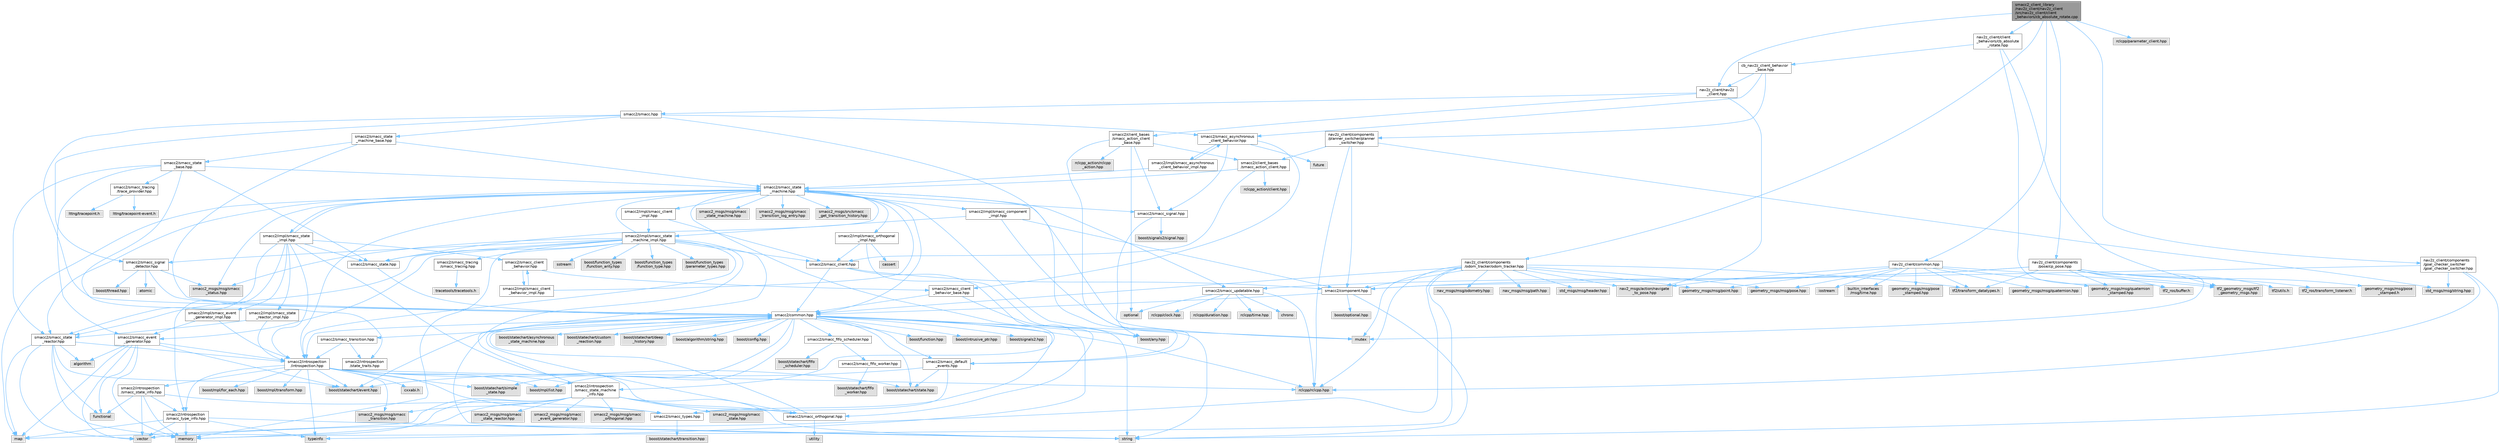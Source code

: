 digraph "smacc2_client_library/nav2z_client/nav2z_client/src/nav2z_client/client_behaviors/cb_absolute_rotate.cpp"
{
 // LATEX_PDF_SIZE
  bgcolor="transparent";
  edge [fontname=Helvetica,fontsize=10,labelfontname=Helvetica,labelfontsize=10];
  node [fontname=Helvetica,fontsize=10,shape=box,height=0.2,width=0.4];
  Node1 [label="smacc2_client_library\l/nav2z_client/nav2z_client\l/src/nav2z_client/client\l_behaviors/cb_absolute_rotate.cpp",height=0.2,width=0.4,color="gray40", fillcolor="grey60", style="filled", fontcolor="black",tooltip=" "];
  Node1 -> Node2 [color="steelblue1",style="solid"];
  Node2 [label="nav2z_client/client\l_behaviors/cb_absolute\l_rotate.hpp",height=0.2,width=0.4,color="grey40", fillcolor="white", style="filled",URL="$cb__absolute__rotate_8hpp.html",tooltip=" "];
  Node2 -> Node3 [color="steelblue1",style="solid"];
  Node3 [label="tf2_ros/buffer.h",height=0.2,width=0.4,color="grey60", fillcolor="#E0E0E0", style="filled",tooltip=" "];
  Node2 -> Node4 [color="steelblue1",style="solid"];
  Node4 [label="cb_nav2z_client_behavior\l_base.hpp",height=0.2,width=0.4,color="grey40", fillcolor="white", style="filled",URL="$cb__nav2z__client__behavior__base_8hpp.html",tooltip=" "];
  Node4 -> Node5 [color="steelblue1",style="solid"];
  Node5 [label="nav2z_client/components\l/planner_switcher/planner\l_switcher.hpp",height=0.2,width=0.4,color="grey40", fillcolor="white", style="filled",URL="$planner__switcher_8hpp.html",tooltip=" "];
  Node5 -> Node6 [color="steelblue1",style="solid"];
  Node6 [label="rclcpp/rclcpp.hpp",height=0.2,width=0.4,color="grey60", fillcolor="#E0E0E0", style="filled",tooltip=" "];
  Node5 -> Node7 [color="steelblue1",style="solid"];
  Node7 [label="smacc2/client_bases\l/smacc_action_client.hpp",height=0.2,width=0.4,color="grey40", fillcolor="white", style="filled",URL="$smacc__action__client_8hpp.html",tooltip=" "];
  Node7 -> Node8 [color="steelblue1",style="solid"];
  Node8 [label="smacc2/smacc_client.hpp",height=0.2,width=0.4,color="grey40", fillcolor="white", style="filled",URL="$smacc__client_8hpp.html",tooltip=" "];
  Node8 -> Node9 [color="steelblue1",style="solid"];
  Node9 [label="smacc2/common.hpp",height=0.2,width=0.4,color="grey40", fillcolor="white", style="filled",URL="$include_2smacc2_2common_8hpp.html",tooltip=" "];
  Node9 -> Node10 [color="steelblue1",style="solid"];
  Node10 [label="boost/statechart/asynchronous\l_state_machine.hpp",height=0.2,width=0.4,color="grey60", fillcolor="#E0E0E0", style="filled",tooltip=" "];
  Node9 -> Node11 [color="steelblue1",style="solid"];
  Node11 [label="boost/statechart/custom\l_reaction.hpp",height=0.2,width=0.4,color="grey60", fillcolor="#E0E0E0", style="filled",tooltip=" "];
  Node9 -> Node12 [color="steelblue1",style="solid"];
  Node12 [label="boost/statechart/deep\l_history.hpp",height=0.2,width=0.4,color="grey60", fillcolor="#E0E0E0", style="filled",tooltip=" "];
  Node9 -> Node13 [color="steelblue1",style="solid"];
  Node13 [label="boost/statechart/event.hpp",height=0.2,width=0.4,color="grey60", fillcolor="#E0E0E0", style="filled",tooltip=" "];
  Node9 -> Node14 [color="steelblue1",style="solid"];
  Node14 [label="boost/statechart/simple\l_state.hpp",height=0.2,width=0.4,color="grey60", fillcolor="#E0E0E0", style="filled",tooltip=" "];
  Node9 -> Node15 [color="steelblue1",style="solid"];
  Node15 [label="boost/statechart/state.hpp",height=0.2,width=0.4,color="grey60", fillcolor="#E0E0E0", style="filled",tooltip=" "];
  Node9 -> Node16 [color="steelblue1",style="solid"];
  Node16 [label="boost/algorithm/string.hpp",height=0.2,width=0.4,color="grey60", fillcolor="#E0E0E0", style="filled",tooltip=" "];
  Node9 -> Node17 [color="steelblue1",style="solid"];
  Node17 [label="boost/any.hpp",height=0.2,width=0.4,color="grey60", fillcolor="#E0E0E0", style="filled",tooltip=" "];
  Node9 -> Node18 [color="steelblue1",style="solid"];
  Node18 [label="boost/config.hpp",height=0.2,width=0.4,color="grey60", fillcolor="#E0E0E0", style="filled",tooltip=" "];
  Node9 -> Node19 [color="steelblue1",style="solid"];
  Node19 [label="boost/function.hpp",height=0.2,width=0.4,color="grey60", fillcolor="#E0E0E0", style="filled",tooltip=" "];
  Node9 -> Node20 [color="steelblue1",style="solid"];
  Node20 [label="boost/intrusive_ptr.hpp",height=0.2,width=0.4,color="grey60", fillcolor="#E0E0E0", style="filled",tooltip=" "];
  Node9 -> Node21 [color="steelblue1",style="solid"];
  Node21 [label="boost/mpl/list.hpp",height=0.2,width=0.4,color="grey60", fillcolor="#E0E0E0", style="filled",tooltip=" "];
  Node9 -> Node22 [color="steelblue1",style="solid"];
  Node22 [label="boost/signals2.hpp",height=0.2,width=0.4,color="grey60", fillcolor="#E0E0E0", style="filled",tooltip=" "];
  Node9 -> Node23 [color="steelblue1",style="solid"];
  Node23 [label="mutex",height=0.2,width=0.4,color="grey60", fillcolor="#E0E0E0", style="filled",tooltip=" "];
  Node9 -> Node6 [color="steelblue1",style="solid"];
  Node9 -> Node24 [color="steelblue1",style="solid"];
  Node24 [label="smacc2/introspection\l/introspection.hpp",height=0.2,width=0.4,color="grey40", fillcolor="white", style="filled",URL="$introspection_8hpp.html",tooltip=" "];
  Node24 -> Node13 [color="steelblue1",style="solid"];
  Node24 -> Node14 [color="steelblue1",style="solid"];
  Node24 -> Node15 [color="steelblue1",style="solid"];
  Node24 -> Node25 [color="steelblue1",style="solid"];
  Node25 [label="boost/mpl/for_each.hpp",height=0.2,width=0.4,color="grey60", fillcolor="#E0E0E0", style="filled",tooltip=" "];
  Node24 -> Node21 [color="steelblue1",style="solid"];
  Node24 -> Node26 [color="steelblue1",style="solid"];
  Node26 [label="boost/mpl/transform.hpp",height=0.2,width=0.4,color="grey60", fillcolor="#E0E0E0", style="filled",tooltip=" "];
  Node24 -> Node6 [color="steelblue1",style="solid"];
  Node24 -> Node27 [color="steelblue1",style="solid"];
  Node27 [label="typeinfo",height=0.2,width=0.4,color="grey60", fillcolor="#E0E0E0", style="filled",tooltip=" "];
  Node24 -> Node28 [color="steelblue1",style="solid"];
  Node28 [label="smacc2/introspection\l/smacc_state_info.hpp",height=0.2,width=0.4,color="grey40", fillcolor="white", style="filled",URL="$smacc__state__info_8hpp.html",tooltip=" "];
  Node28 -> Node29 [color="steelblue1",style="solid"];
  Node29 [label="functional",height=0.2,width=0.4,color="grey60", fillcolor="#E0E0E0", style="filled",tooltip=" "];
  Node28 -> Node30 [color="steelblue1",style="solid"];
  Node30 [label="memory",height=0.2,width=0.4,color="grey60", fillcolor="#E0E0E0", style="filled",tooltip=" "];
  Node28 -> Node31 [color="steelblue1",style="solid"];
  Node31 [label="smacc2/introspection\l/smacc_type_info.hpp",height=0.2,width=0.4,color="grey40", fillcolor="white", style="filled",URL="$smacc__type__info_8hpp.html",tooltip=" "];
  Node31 -> Node32 [color="steelblue1",style="solid"];
  Node32 [label="map",height=0.2,width=0.4,color="grey60", fillcolor="#E0E0E0", style="filled",tooltip=" "];
  Node31 -> Node30 [color="steelblue1",style="solid"];
  Node31 -> Node33 [color="steelblue1",style="solid"];
  Node33 [label="string",height=0.2,width=0.4,color="grey60", fillcolor="#E0E0E0", style="filled",tooltip=" "];
  Node31 -> Node27 [color="steelblue1",style="solid"];
  Node31 -> Node34 [color="steelblue1",style="solid"];
  Node34 [label="vector",height=0.2,width=0.4,color="grey60", fillcolor="#E0E0E0", style="filled",tooltip=" "];
  Node28 -> Node35 [color="steelblue1",style="solid"];
  Node35 [label="smacc2/smacc_types.hpp",height=0.2,width=0.4,color="grey40", fillcolor="white", style="filled",URL="$smacc__types_8hpp.html",tooltip=" "];
  Node35 -> Node36 [color="steelblue1",style="solid"];
  Node36 [label="boost/statechart/transition.hpp",height=0.2,width=0.4,color="grey60", fillcolor="#E0E0E0", style="filled",tooltip=" "];
  Node28 -> Node34 [color="steelblue1",style="solid"];
  Node24 -> Node31 [color="steelblue1",style="solid"];
  Node24 -> Node35 [color="steelblue1",style="solid"];
  Node24 -> Node37 [color="steelblue1",style="solid"];
  Node37 [label="cxxabi.h",height=0.2,width=0.4,color="grey60", fillcolor="#E0E0E0", style="filled",tooltip=" "];
  Node24 -> Node38 [color="steelblue1",style="solid"];
  Node38 [label="smacc2_msgs/msg/smacc\l_transition.hpp",height=0.2,width=0.4,color="grey60", fillcolor="#E0E0E0", style="filled",tooltip=" "];
  Node24 -> Node39 [color="steelblue1",style="solid"];
  Node39 [label="smacc2/introspection\l/smacc_state_machine\l_info.hpp",height=0.2,width=0.4,color="grey40", fillcolor="white", style="filled",URL="$smacc__state__machine__info_8hpp.html",tooltip=" "];
  Node39 -> Node32 [color="steelblue1",style="solid"];
  Node39 -> Node30 [color="steelblue1",style="solid"];
  Node39 -> Node33 [color="steelblue1",style="solid"];
  Node39 -> Node34 [color="steelblue1",style="solid"];
  Node39 -> Node9 [color="steelblue1",style="solid"];
  Node39 -> Node40 [color="steelblue1",style="solid"];
  Node40 [label="smacc2/smacc_orthogonal.hpp",height=0.2,width=0.4,color="grey40", fillcolor="white", style="filled",URL="$smacc__orthogonal_8hpp.html",tooltip=" "];
  Node40 -> Node9 [color="steelblue1",style="solid"];
  Node40 -> Node41 [color="steelblue1",style="solid"];
  Node41 [label="utility",height=0.2,width=0.4,color="grey60", fillcolor="#E0E0E0", style="filled",tooltip=" "];
  Node39 -> Node42 [color="steelblue1",style="solid"];
  Node42 [label="smacc2_msgs/msg/smacc\l_event_generator.hpp",height=0.2,width=0.4,color="grey60", fillcolor="#E0E0E0", style="filled",tooltip=" "];
  Node39 -> Node43 [color="steelblue1",style="solid"];
  Node43 [label="smacc2_msgs/msg/smacc\l_orthogonal.hpp",height=0.2,width=0.4,color="grey60", fillcolor="#E0E0E0", style="filled",tooltip=" "];
  Node39 -> Node44 [color="steelblue1",style="solid"];
  Node44 [label="smacc2_msgs/msg/smacc\l_state.hpp",height=0.2,width=0.4,color="grey60", fillcolor="#E0E0E0", style="filled",tooltip=" "];
  Node39 -> Node45 [color="steelblue1",style="solid"];
  Node45 [label="smacc2_msgs/msg/smacc\l_state_reactor.hpp",height=0.2,width=0.4,color="grey60", fillcolor="#E0E0E0", style="filled",tooltip=" "];
  Node39 -> Node38 [color="steelblue1",style="solid"];
  Node9 -> Node46 [color="steelblue1",style="solid"];
  Node46 [label="smacc2/smacc_fifo_scheduler.hpp",height=0.2,width=0.4,color="grey40", fillcolor="white", style="filled",URL="$smacc__fifo__scheduler_8hpp.html",tooltip=" "];
  Node46 -> Node47 [color="steelblue1",style="solid"];
  Node47 [label="boost/statechart/fifo\l_scheduler.hpp",height=0.2,width=0.4,color="grey60", fillcolor="#E0E0E0", style="filled",tooltip=" "];
  Node46 -> Node48 [color="steelblue1",style="solid"];
  Node48 [label="smacc2/smacc_fifo_worker.hpp",height=0.2,width=0.4,color="grey40", fillcolor="white", style="filled",URL="$smacc__fifo__worker_8hpp.html",tooltip=" "];
  Node48 -> Node49 [color="steelblue1",style="solid"];
  Node49 [label="boost/statechart/fifo\l_worker.hpp",height=0.2,width=0.4,color="grey60", fillcolor="#E0E0E0", style="filled",tooltip=" "];
  Node9 -> Node35 [color="steelblue1",style="solid"];
  Node9 -> Node50 [color="steelblue1",style="solid"];
  Node50 [label="smacc2/smacc_default\l_events.hpp",height=0.2,width=0.4,color="grey40", fillcolor="white", style="filled",URL="$smacc__default__events_8hpp.html",tooltip=" "];
  Node50 -> Node35 [color="steelblue1",style="solid"];
  Node50 -> Node13 [color="steelblue1",style="solid"];
  Node50 -> Node15 [color="steelblue1",style="solid"];
  Node9 -> Node51 [color="steelblue1",style="solid"];
  Node51 [label="smacc2/smacc_transition.hpp",height=0.2,width=0.4,color="grey40", fillcolor="white", style="filled",URL="$smacc__transition_8hpp.html",tooltip=" "];
  Node51 -> Node24 [color="steelblue1",style="solid"];
  Node51 -> Node52 [color="steelblue1",style="solid"];
  Node52 [label="smacc2/introspection\l/state_traits.hpp",height=0.2,width=0.4,color="grey40", fillcolor="white", style="filled",URL="$state__traits_8hpp.html",tooltip=" "];
  Node8 -> Node53 [color="steelblue1",style="solid"];
  Node53 [label="smacc2/component.hpp",height=0.2,width=0.4,color="grey40", fillcolor="white", style="filled",URL="$component_8hpp.html",tooltip=" "];
  Node53 -> Node33 [color="steelblue1",style="solid"];
  Node53 -> Node54 [color="steelblue1",style="solid"];
  Node54 [label="boost/optional.hpp",height=0.2,width=0.4,color="grey60", fillcolor="#E0E0E0", style="filled",tooltip=" "];
  Node53 -> Node9 [color="steelblue1",style="solid"];
  Node8 -> Node27 [color="steelblue1",style="solid"];
  Node7 -> Node55 [color="steelblue1",style="solid"];
  Node55 [label="smacc2/smacc_state\l_machine.hpp",height=0.2,width=0.4,color="grey40", fillcolor="white", style="filled",URL="$smacc__state__machine_8hpp.html",tooltip=" "];
  Node55 -> Node17 [color="steelblue1",style="solid"];
  Node55 -> Node32 [color="steelblue1",style="solid"];
  Node55 -> Node23 [color="steelblue1",style="solid"];
  Node55 -> Node9 [color="steelblue1",style="solid"];
  Node55 -> Node24 [color="steelblue1",style="solid"];
  Node55 -> Node39 [color="steelblue1",style="solid"];
  Node55 -> Node56 [color="steelblue1",style="solid"];
  Node56 [label="smacc2/smacc_signal.hpp",height=0.2,width=0.4,color="grey40", fillcolor="white", style="filled",URL="$smacc__signal_8hpp.html",tooltip=" "];
  Node56 -> Node17 [color="steelblue1",style="solid"];
  Node56 -> Node57 [color="steelblue1",style="solid"];
  Node57 [label="boost/signals2/signal.hpp",height=0.2,width=0.4,color="grey60", fillcolor="#E0E0E0", style="filled",tooltip=" "];
  Node55 -> Node58 [color="steelblue1",style="solid"];
  Node58 [label="smacc2/smacc_updatable.hpp",height=0.2,width=0.4,color="grey40", fillcolor="white", style="filled",URL="$smacc__updatable_8hpp.html",tooltip=" "];
  Node58 -> Node59 [color="steelblue1",style="solid"];
  Node59 [label="chrono",height=0.2,width=0.4,color="grey60", fillcolor="#E0E0E0", style="filled",tooltip=" "];
  Node58 -> Node60 [color="steelblue1",style="solid"];
  Node60 [label="optional",height=0.2,width=0.4,color="grey60", fillcolor="#E0E0E0", style="filled",tooltip=" "];
  Node58 -> Node61 [color="steelblue1",style="solid"];
  Node61 [label="rclcpp/clock.hpp",height=0.2,width=0.4,color="grey60", fillcolor="#E0E0E0", style="filled",tooltip=" "];
  Node58 -> Node62 [color="steelblue1",style="solid"];
  Node62 [label="rclcpp/duration.hpp",height=0.2,width=0.4,color="grey60", fillcolor="#E0E0E0", style="filled",tooltip=" "];
  Node58 -> Node6 [color="steelblue1",style="solid"];
  Node58 -> Node63 [color="steelblue1",style="solid"];
  Node63 [label="rclcpp/time.hpp",height=0.2,width=0.4,color="grey60", fillcolor="#E0E0E0", style="filled",tooltip=" "];
  Node55 -> Node64 [color="steelblue1",style="solid"];
  Node64 [label="smacc2_msgs/msg/smacc\l_state_machine.hpp",height=0.2,width=0.4,color="grey60", fillcolor="#E0E0E0", style="filled",tooltip=" "];
  Node55 -> Node65 [color="steelblue1",style="solid"];
  Node65 [label="smacc2_msgs/msg/smacc\l_status.hpp",height=0.2,width=0.4,color="grey60", fillcolor="#E0E0E0", style="filled",tooltip=" "];
  Node55 -> Node66 [color="steelblue1",style="solid"];
  Node66 [label="smacc2_msgs/msg/smacc\l_transition_log_entry.hpp",height=0.2,width=0.4,color="grey60", fillcolor="#E0E0E0", style="filled",tooltip=" "];
  Node55 -> Node67 [color="steelblue1",style="solid"];
  Node67 [label="smacc2_msgs/srv/smacc\l_get_transition_history.hpp",height=0.2,width=0.4,color="grey60", fillcolor="#E0E0E0", style="filled",tooltip=" "];
  Node55 -> Node68 [color="steelblue1",style="solid"];
  Node68 [label="smacc2/smacc_state.hpp",height=0.2,width=0.4,color="grey40", fillcolor="white", style="filled",URL="$smacc__state_8hpp.html",tooltip=" "];
  Node68 -> Node9 [color="steelblue1",style="solid"];
  Node55 -> Node69 [color="steelblue1",style="solid"];
  Node69 [label="smacc2/smacc_state\l_reactor.hpp",height=0.2,width=0.4,color="grey40", fillcolor="white", style="filled",URL="$smacc__state__reactor_8hpp.html",tooltip=" "];
  Node69 -> Node70 [color="steelblue1",style="solid"];
  Node70 [label="algorithm",height=0.2,width=0.4,color="grey60", fillcolor="#E0E0E0", style="filled",tooltip=" "];
  Node69 -> Node13 [color="steelblue1",style="solid"];
  Node69 -> Node29 [color="steelblue1",style="solid"];
  Node69 -> Node32 [color="steelblue1",style="solid"];
  Node69 -> Node30 [color="steelblue1",style="solid"];
  Node69 -> Node24 [color="steelblue1",style="solid"];
  Node69 -> Node34 [color="steelblue1",style="solid"];
  Node55 -> Node71 [color="steelblue1",style="solid"];
  Node71 [label="smacc2/impl/smacc_client\l_impl.hpp",height=0.2,width=0.4,color="grey40", fillcolor="white", style="filled",URL="$smacc__client__impl_8hpp.html",tooltip=" "];
  Node71 -> Node72 [color="steelblue1",style="solid"];
  Node72 [label="smacc2/impl/smacc_state\l_machine_impl.hpp",height=0.2,width=0.4,color="grey40", fillcolor="white", style="filled",URL="$smacc__state__machine__impl_8hpp.html",tooltip=" "];
  Node72 -> Node30 [color="steelblue1",style="solid"];
  Node72 -> Node73 [color="steelblue1",style="solid"];
  Node73 [label="sstream",height=0.2,width=0.4,color="grey60", fillcolor="#E0E0E0", style="filled",tooltip=" "];
  Node72 -> Node33 [color="steelblue1",style="solid"];
  Node72 -> Node24 [color="steelblue1",style="solid"];
  Node72 -> Node8 [color="steelblue1",style="solid"];
  Node72 -> Node74 [color="steelblue1",style="solid"];
  Node74 [label="smacc2/smacc_event\l_generator.hpp",height=0.2,width=0.4,color="grey40", fillcolor="white", style="filled",URL="$smacc__event__generator_8hpp.html",tooltip=" "];
  Node74 -> Node70 [color="steelblue1",style="solid"];
  Node74 -> Node13 [color="steelblue1",style="solid"];
  Node74 -> Node29 [color="steelblue1",style="solid"];
  Node74 -> Node32 [color="steelblue1",style="solid"];
  Node74 -> Node30 [color="steelblue1",style="solid"];
  Node74 -> Node24 [color="steelblue1",style="solid"];
  Node74 -> Node34 [color="steelblue1",style="solid"];
  Node72 -> Node40 [color="steelblue1",style="solid"];
  Node72 -> Node75 [color="steelblue1",style="solid"];
  Node75 [label="smacc2/smacc_signal\l_detector.hpp",height=0.2,width=0.4,color="grey40", fillcolor="white", style="filled",URL="$smacc__signal__detector_8hpp.html",tooltip=" "];
  Node75 -> Node76 [color="steelblue1",style="solid"];
  Node76 [label="atomic",height=0.2,width=0.4,color="grey60", fillcolor="#E0E0E0", style="filled",tooltip=" "];
  Node75 -> Node77 [color="steelblue1",style="solid"];
  Node77 [label="boost/thread.hpp",height=0.2,width=0.4,color="grey60", fillcolor="#E0E0E0", style="filled",tooltip=" "];
  Node75 -> Node9 [color="steelblue1",style="solid"];
  Node75 -> Node65 [color="steelblue1",style="solid"];
  Node72 -> Node68 [color="steelblue1",style="solid"];
  Node72 -> Node55 [color="steelblue1",style="solid"];
  Node72 -> Node69 [color="steelblue1",style="solid"];
  Node72 -> Node78 [color="steelblue1",style="solid"];
  Node78 [label="boost/function_types\l/function_arity.hpp",height=0.2,width=0.4,color="grey60", fillcolor="#E0E0E0", style="filled",tooltip=" "];
  Node72 -> Node79 [color="steelblue1",style="solid"];
  Node79 [label="boost/function_types\l/function_type.hpp",height=0.2,width=0.4,color="grey60", fillcolor="#E0E0E0", style="filled",tooltip=" "];
  Node72 -> Node80 [color="steelblue1",style="solid"];
  Node80 [label="boost/function_types\l/parameter_types.hpp",height=0.2,width=0.4,color="grey60", fillcolor="#E0E0E0", style="filled",tooltip=" "];
  Node72 -> Node81 [color="steelblue1",style="solid"];
  Node81 [label="smacc2/smacc_tracing\l/smacc_tracing.hpp",height=0.2,width=0.4,color="grey40", fillcolor="white", style="filled",URL="$smacc__tracing_8hpp.html",tooltip=" "];
  Node81 -> Node82 [color="steelblue1",style="solid"];
  Node82 [label="tracetools/tracetools.h",height=0.2,width=0.4,color="grey60", fillcolor="#E0E0E0", style="filled",tooltip=" "];
  Node72 -> Node65 [color="steelblue1",style="solid"];
  Node71 -> Node8 [color="steelblue1",style="solid"];
  Node55 -> Node83 [color="steelblue1",style="solid"];
  Node83 [label="smacc2/impl/smacc_component\l_impl.hpp",height=0.2,width=0.4,color="grey40", fillcolor="white", style="filled",URL="$smacc__component__impl_8hpp.html",tooltip=" "];
  Node83 -> Node33 [color="steelblue1",style="solid"];
  Node83 -> Node53 [color="steelblue1",style="solid"];
  Node83 -> Node72 [color="steelblue1",style="solid"];
  Node55 -> Node84 [color="steelblue1",style="solid"];
  Node84 [label="smacc2/impl/smacc_orthogonal\l_impl.hpp",height=0.2,width=0.4,color="grey40", fillcolor="white", style="filled",URL="$smacc__orthogonal__impl_8hpp.html",tooltip=" "];
  Node84 -> Node85 [color="steelblue1",style="solid"];
  Node85 [label="cassert",height=0.2,width=0.4,color="grey60", fillcolor="#E0E0E0", style="filled",tooltip=" "];
  Node84 -> Node8 [color="steelblue1",style="solid"];
  Node84 -> Node40 [color="steelblue1",style="solid"];
  Node55 -> Node86 [color="steelblue1",style="solid"];
  Node86 [label="smacc2/impl/smacc_state\l_impl.hpp",height=0.2,width=0.4,color="grey40", fillcolor="white", style="filled",URL="$smacc__state__impl_8hpp.html",tooltip=" "];
  Node86 -> Node24 [color="steelblue1",style="solid"];
  Node86 -> Node87 [color="steelblue1",style="solid"];
  Node87 [label="smacc2/smacc_client\l_behavior.hpp",height=0.2,width=0.4,color="grey40", fillcolor="white", style="filled",URL="$smacc__client__behavior_8hpp.html",tooltip=" "];
  Node87 -> Node88 [color="steelblue1",style="solid"];
  Node88 [label="smacc2/smacc_client\l_behavior_base.hpp",height=0.2,width=0.4,color="grey40", fillcolor="white", style="filled",URL="$smacc__client__behavior__base_8hpp.html",tooltip=" "];
  Node88 -> Node33 [color="steelblue1",style="solid"];
  Node88 -> Node9 [color="steelblue1",style="solid"];
  Node87 -> Node89 [color="steelblue1",style="solid"];
  Node89 [label="smacc2/impl/smacc_client\l_behavior_impl.hpp",height=0.2,width=0.4,color="grey40", fillcolor="white", style="filled",URL="$smacc__client__behavior__impl_8hpp.html",tooltip=" "];
  Node89 -> Node87 [color="steelblue1",style="solid"];
  Node89 -> Node55 [color="steelblue1",style="solid"];
  Node86 -> Node40 [color="steelblue1",style="solid"];
  Node86 -> Node68 [color="steelblue1",style="solid"];
  Node86 -> Node69 [color="steelblue1",style="solid"];
  Node86 -> Node31 [color="steelblue1",style="solid"];
  Node86 -> Node55 [color="steelblue1",style="solid"];
  Node86 -> Node90 [color="steelblue1",style="solid"];
  Node90 [label="smacc2/impl/smacc_event\l_generator_impl.hpp",height=0.2,width=0.4,color="grey40", fillcolor="white", style="filled",URL="$smacc__event__generator__impl_8hpp.html",tooltip=" "];
  Node90 -> Node24 [color="steelblue1",style="solid"];
  Node90 -> Node74 [color="steelblue1",style="solid"];
  Node86 -> Node91 [color="steelblue1",style="solid"];
  Node91 [label="smacc2/impl/smacc_state\l_reactor_impl.hpp",height=0.2,width=0.4,color="grey40", fillcolor="white", style="filled",URL="$smacc__state__reactor__impl_8hpp.html",tooltip=" "];
  Node91 -> Node24 [color="steelblue1",style="solid"];
  Node91 -> Node69 [color="steelblue1",style="solid"];
  Node7 -> Node92 [color="steelblue1",style="solid"];
  Node92 [label="rclcpp_action/client.hpp",height=0.2,width=0.4,color="grey60", fillcolor="#E0E0E0", style="filled",tooltip=" "];
  Node5 -> Node53 [color="steelblue1",style="solid"];
  Node5 -> Node93 [color="steelblue1",style="solid"];
  Node93 [label="std_msgs/msg/string.hpp",height=0.2,width=0.4,color="grey60", fillcolor="#E0E0E0", style="filled",tooltip=" "];
  Node4 -> Node94 [color="steelblue1",style="solid"];
  Node94 [label="nav2z_client/nav2z\l_client.hpp",height=0.2,width=0.4,color="grey40", fillcolor="white", style="filled",URL="$nav2z__client_8hpp.html",tooltip=" "];
  Node94 -> Node95 [color="steelblue1",style="solid"];
  Node95 [label="smacc2/client_bases\l/smacc_action_client\l_base.hpp",height=0.2,width=0.4,color="grey40", fillcolor="white", style="filled",URL="$smacc__action__client__base_8hpp.html",tooltip=" "];
  Node95 -> Node7 [color="steelblue1",style="solid"];
  Node95 -> Node50 [color="steelblue1",style="solid"];
  Node95 -> Node56 [color="steelblue1",style="solid"];
  Node95 -> Node60 [color="steelblue1",style="solid"];
  Node95 -> Node96 [color="steelblue1",style="solid"];
  Node96 [label="rclcpp_action/rclcpp\l_action.hpp",height=0.2,width=0.4,color="grey60", fillcolor="#E0E0E0", style="filled",tooltip=" "];
  Node94 -> Node97 [color="steelblue1",style="solid"];
  Node97 [label="smacc2/smacc.hpp",height=0.2,width=0.4,color="grey40", fillcolor="white", style="filled",URL="$smacc_8hpp.html",tooltip=" "];
  Node97 -> Node9 [color="steelblue1",style="solid"];
  Node97 -> Node98 [color="steelblue1",style="solid"];
  Node98 [label="smacc2/smacc_asynchronous\l_client_behavior.hpp",height=0.2,width=0.4,color="grey40", fillcolor="white", style="filled",URL="$smacc__asynchronous__client__behavior_8hpp.html",tooltip=" "];
  Node98 -> Node99 [color="steelblue1",style="solid"];
  Node99 [label="future",height=0.2,width=0.4,color="grey60", fillcolor="#E0E0E0", style="filled",tooltip=" "];
  Node98 -> Node88 [color="steelblue1",style="solid"];
  Node98 -> Node56 [color="steelblue1",style="solid"];
  Node98 -> Node100 [color="steelblue1",style="solid"];
  Node100 [label="smacc2/impl/smacc_asynchronous\l_client_behavior_impl.hpp",height=0.2,width=0.4,color="grey40", fillcolor="white", style="filled",URL="$smacc__asynchronous__client__behavior__impl_8hpp.html",tooltip=" "];
  Node100 -> Node98 [color="steelblue1",style="solid"];
  Node100 -> Node55 [color="steelblue1",style="solid"];
  Node97 -> Node50 [color="steelblue1",style="solid"];
  Node97 -> Node75 [color="steelblue1",style="solid"];
  Node97 -> Node101 [color="steelblue1",style="solid"];
  Node101 [label="smacc2/smacc_state\l_machine_base.hpp",height=0.2,width=0.4,color="grey40", fillcolor="white", style="filled",URL="$smacc__state__machine__base_8hpp.html",tooltip=" "];
  Node101 -> Node9 [color="steelblue1",style="solid"];
  Node101 -> Node102 [color="steelblue1",style="solid"];
  Node102 [label="smacc2/smacc_state\l_base.hpp",height=0.2,width=0.4,color="grey40", fillcolor="white", style="filled",URL="$smacc__state__base_8hpp.html",tooltip=" "];
  Node102 -> Node52 [color="steelblue1",style="solid"];
  Node102 -> Node74 [color="steelblue1",style="solid"];
  Node102 -> Node68 [color="steelblue1",style="solid"];
  Node102 -> Node55 [color="steelblue1",style="solid"];
  Node102 -> Node69 [color="steelblue1",style="solid"];
  Node102 -> Node103 [color="steelblue1",style="solid"];
  Node103 [label="smacc2/smacc_tracing\l/trace_provider.hpp",height=0.2,width=0.4,color="grey40", fillcolor="white", style="filled",URL="$trace__provider_8hpp.html",tooltip=" "];
  Node103 -> Node104 [color="steelblue1",style="solid"];
  Node104 [label="lttng/tracepoint.h",height=0.2,width=0.4,color="grey60", fillcolor="#E0E0E0", style="filled",tooltip=" "];
  Node103 -> Node105 [color="steelblue1",style="solid"];
  Node105 [label="lttng/tracepoint-event.h",height=0.2,width=0.4,color="grey60", fillcolor="#E0E0E0", style="filled",tooltip=" "];
  Node101 -> Node55 [color="steelblue1",style="solid"];
  Node94 -> Node106 [color="steelblue1",style="solid"];
  Node106 [label="nav2_msgs/action/navigate\l_to_pose.hpp",height=0.2,width=0.4,color="grey60", fillcolor="#E0E0E0", style="filled",tooltip=" "];
  Node4 -> Node98 [color="steelblue1",style="solid"];
  Node2 -> Node107 [color="steelblue1",style="solid"];
  Node107 [label="tf2_geometry_msgs/tf2\l_geometry_msgs.hpp",height=0.2,width=0.4,color="grey60", fillcolor="#E0E0E0", style="filled",tooltip=" "];
  Node1 -> Node108 [color="steelblue1",style="solid"];
  Node108 [label="nav2z_client/common.hpp",height=0.2,width=0.4,color="grey40", fillcolor="white", style="filled",URL="$client__library_2nav2z__client_2nav2z__client_2include_2nav2z__client_2common_8hpp.html",tooltip=" "];
  Node108 -> Node109 [color="steelblue1",style="solid"];
  Node109 [label="iostream",height=0.2,width=0.4,color="grey60", fillcolor="#E0E0E0", style="filled",tooltip=" "];
  Node108 -> Node110 [color="steelblue1",style="solid"];
  Node110 [label="tf2/transform_datatypes.h",height=0.2,width=0.4,color="grey60", fillcolor="#E0E0E0", style="filled",tooltip=" "];
  Node108 -> Node111 [color="steelblue1",style="solid"];
  Node111 [label="builtin_interfaces\l/msg/time.hpp",height=0.2,width=0.4,color="grey60", fillcolor="#E0E0E0", style="filled",tooltip=" "];
  Node108 -> Node112 [color="steelblue1",style="solid"];
  Node112 [label="geometry_msgs/msg/point.hpp",height=0.2,width=0.4,color="grey60", fillcolor="#E0E0E0", style="filled",tooltip=" "];
  Node108 -> Node113 [color="steelblue1",style="solid"];
  Node113 [label="geometry_msgs/msg/pose.hpp",height=0.2,width=0.4,color="grey60", fillcolor="#E0E0E0", style="filled",tooltip=" "];
  Node108 -> Node114 [color="steelblue1",style="solid"];
  Node114 [label="geometry_msgs/msg/pose\l_stamped.hpp",height=0.2,width=0.4,color="grey60", fillcolor="#E0E0E0", style="filled",tooltip=" "];
  Node108 -> Node115 [color="steelblue1",style="solid"];
  Node115 [label="geometry_msgs/msg/quaternion.hpp",height=0.2,width=0.4,color="grey60", fillcolor="#E0E0E0", style="filled",tooltip=" "];
  Node108 -> Node116 [color="steelblue1",style="solid"];
  Node116 [label="geometry_msgs/msg/quaternion\l_stamped.hpp",height=0.2,width=0.4,color="grey60", fillcolor="#E0E0E0", style="filled",tooltip=" "];
  Node108 -> Node106 [color="steelblue1",style="solid"];
  Node108 -> Node107 [color="steelblue1",style="solid"];
  Node1 -> Node117 [color="steelblue1",style="solid"];
  Node117 [label="nav2z_client/components\l/goal_checker_switcher\l/goal_checker_switcher.hpp",height=0.2,width=0.4,color="grey40", fillcolor="white", style="filled",URL="$goal__checker__switcher_8hpp.html",tooltip=" "];
  Node117 -> Node33 [color="steelblue1",style="solid"];
  Node117 -> Node6 [color="steelblue1",style="solid"];
  Node117 -> Node53 [color="steelblue1",style="solid"];
  Node117 -> Node93 [color="steelblue1",style="solid"];
  Node1 -> Node118 [color="steelblue1",style="solid"];
  Node118 [label="nav2z_client/components\l/odom_tracker/odom_tracker.hpp",height=0.2,width=0.4,color="grey40", fillcolor="white", style="filled",URL="$odom__tracker_8hpp.html",tooltip=" "];
  Node118 -> Node110 [color="steelblue1",style="solid"];
  Node118 -> Node9 [color="steelblue1",style="solid"];
  Node118 -> Node53 [color="steelblue1",style="solid"];
  Node118 -> Node6 [color="steelblue1",style="solid"];
  Node118 -> Node30 [color="steelblue1",style="solid"];
  Node118 -> Node23 [color="steelblue1",style="solid"];
  Node118 -> Node34 [color="steelblue1",style="solid"];
  Node118 -> Node112 [color="steelblue1",style="solid"];
  Node118 -> Node113 [color="steelblue1",style="solid"];
  Node118 -> Node106 [color="steelblue1",style="solid"];
  Node118 -> Node119 [color="steelblue1",style="solid"];
  Node119 [label="nav_msgs/msg/odometry.hpp",height=0.2,width=0.4,color="grey60", fillcolor="#E0E0E0", style="filled",tooltip=" "];
  Node118 -> Node120 [color="steelblue1",style="solid"];
  Node120 [label="nav_msgs/msg/path.hpp",height=0.2,width=0.4,color="grey60", fillcolor="#E0E0E0", style="filled",tooltip=" "];
  Node118 -> Node121 [color="steelblue1",style="solid"];
  Node121 [label="std_msgs/msg/header.hpp",height=0.2,width=0.4,color="grey60", fillcolor="#E0E0E0", style="filled",tooltip=" "];
  Node1 -> Node122 [color="steelblue1",style="solid"];
  Node122 [label="nav2z_client/components\l/pose/cp_pose.hpp",height=0.2,width=0.4,color="grey40", fillcolor="white", style="filled",URL="$cp__pose_8hpp.html",tooltip=" "];
  Node122 -> Node23 [color="steelblue1",style="solid"];
  Node122 -> Node123 [color="steelblue1",style="solid"];
  Node123 [label="geometry_msgs/msg/pose\l_stamped.h",height=0.2,width=0.4,color="grey60", fillcolor="#E0E0E0", style="filled",tooltip=" "];
  Node122 -> Node110 [color="steelblue1",style="solid"];
  Node122 -> Node124 [color="steelblue1",style="solid"];
  Node124 [label="tf2/utils.h",height=0.2,width=0.4,color="grey60", fillcolor="#E0E0E0", style="filled",tooltip=" "];
  Node122 -> Node3 [color="steelblue1",style="solid"];
  Node122 -> Node125 [color="steelblue1",style="solid"];
  Node125 [label="tf2_ros/transform_listener.h",height=0.2,width=0.4,color="grey60", fillcolor="#E0E0E0", style="filled",tooltip=" "];
  Node122 -> Node116 [color="steelblue1",style="solid"];
  Node122 -> Node107 [color="steelblue1",style="solid"];
  Node122 -> Node53 [color="steelblue1",style="solid"];
  Node122 -> Node58 [color="steelblue1",style="solid"];
  Node1 -> Node94 [color="steelblue1",style="solid"];
  Node1 -> Node126 [color="steelblue1",style="solid"];
  Node126 [label="rclcpp/parameter_client.hpp",height=0.2,width=0.4,color="grey60", fillcolor="#E0E0E0", style="filled",tooltip=" "];
}
